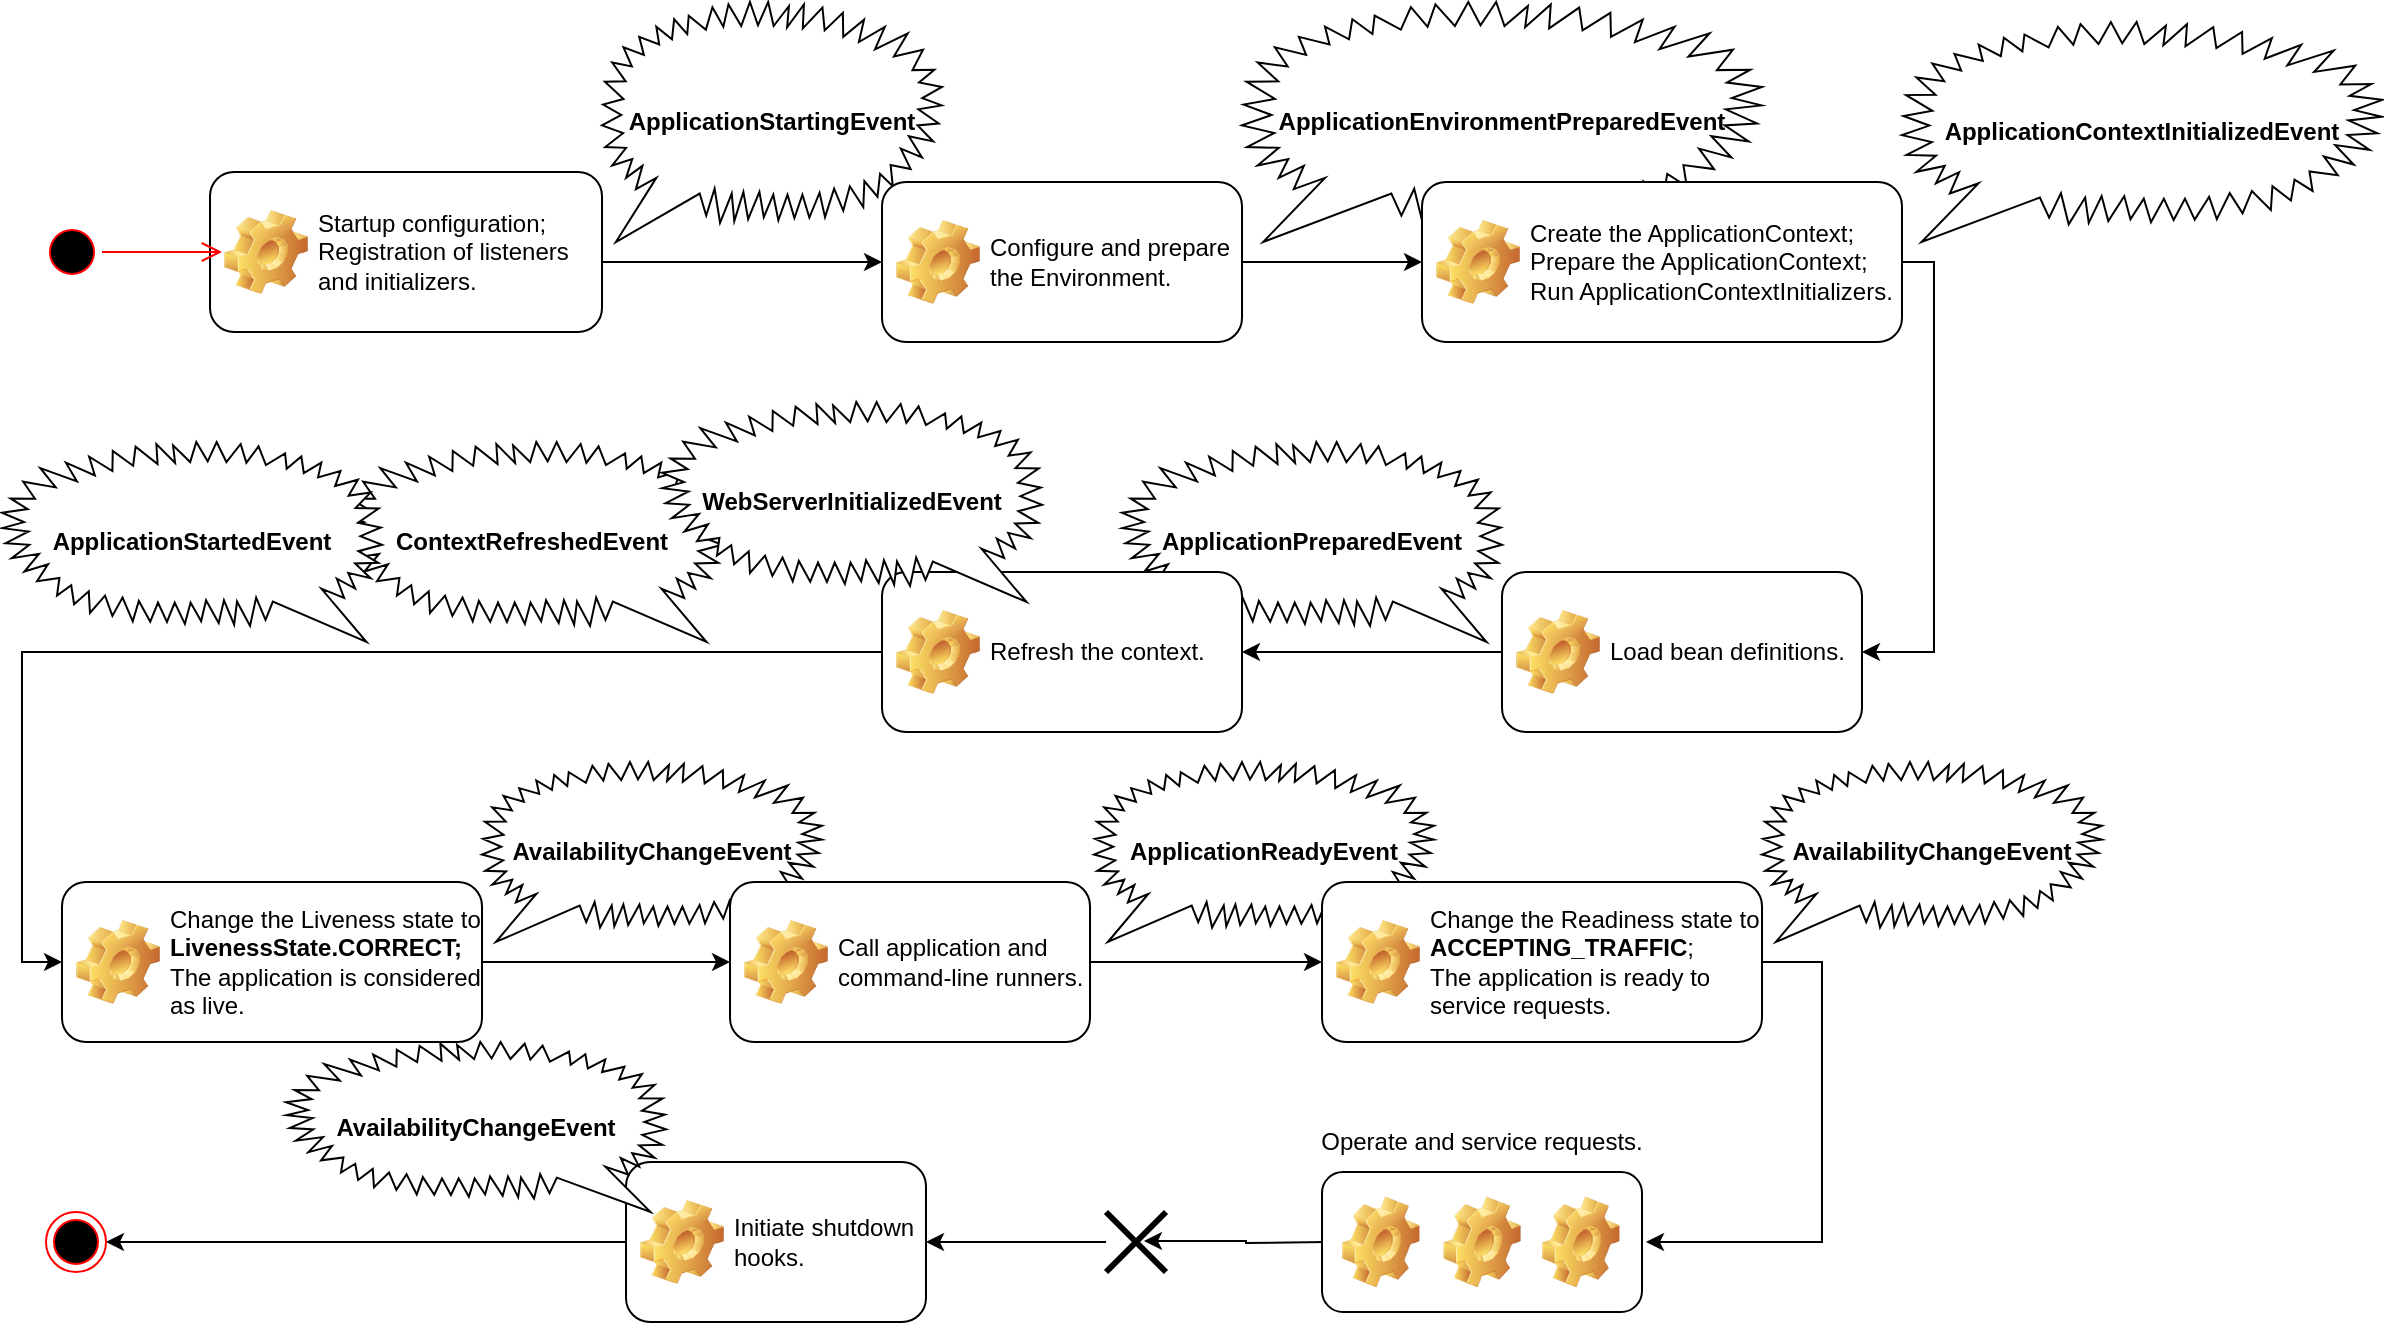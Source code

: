 <mxfile version="14.4.4" type="device"><diagram id="7Yojf1mgJ9g9rPMQE833" name="Page-1"><mxGraphModel dx="2253" dy="842" grid="1" gridSize="10" guides="1" tooltips="1" connect="1" arrows="1" fold="1" page="1" pageScale="1" pageWidth="827" pageHeight="1169" math="0" shadow="0"><root><mxCell id="0"/><mxCell id="1" parent="0"/><mxCell id="-SF9JnWj881WgPp5qdHp-52" value="&lt;b&gt;ApplicationReadyEvent&lt;/b&gt;" style="whiteSpace=wrap;html=1;shape=mxgraph.basic.loud_callout" vertex="1" parent="1"><mxGeometry x="506" y="680" width="170" height="90" as="geometry"/></mxCell><mxCell id="-SF9JnWj881WgPp5qdHp-44" value="&lt;b&gt;ContextRefreshedEvent&lt;/b&gt;" style="whiteSpace=wrap;html=1;shape=mxgraph.basic.loud_callout;flipH=1;" vertex="1" parent="1"><mxGeometry x="130" y="520" width="190" height="100" as="geometry"/></mxCell><mxCell id="-SF9JnWj881WgPp5qdHp-40" value="&lt;b&gt;ApplicationPreparedEvent&lt;/b&gt;" style="whiteSpace=wrap;html=1;shape=mxgraph.basic.loud_callout;flipH=1;" vertex="1" parent="1"><mxGeometry x="520" y="520" width="190" height="100" as="geometry"/></mxCell><mxCell id="-SF9JnWj881WgPp5qdHp-2" value="&lt;b&gt;ApplicationStartingEvent&lt;/b&gt;" style="whiteSpace=wrap;html=1;shape=mxgraph.basic.loud_callout" vertex="1" parent="1"><mxGeometry x="260" y="300" width="170" height="120" as="geometry"/></mxCell><mxCell id="-SF9JnWj881WgPp5qdHp-9" value="" style="endArrow=classic;html=1;exitX=1;exitY=0.5;exitDx=0;exitDy=0;" edge="1" parent="1"><mxGeometry width="50" height="50" relative="1" as="geometry"><mxPoint x="250" y="430" as="sourcePoint"/><mxPoint x="400" y="430" as="targetPoint"/></mxGeometry></mxCell><mxCell id="-SF9JnWj881WgPp5qdHp-21" value="&lt;b&gt;ApplicationEnvironmentPreparedEvent&lt;/b&gt;" style="whiteSpace=wrap;html=1;shape=mxgraph.basic.loud_callout" vertex="1" parent="1"><mxGeometry x="580" y="300" width="260" height="120" as="geometry"/></mxCell><mxCell id="-SF9JnWj881WgPp5qdHp-22" value="" style="endArrow=classic;html=1;" edge="1" parent="1"><mxGeometry width="50" height="50" relative="1" as="geometry"><mxPoint x="550" y="430" as="sourcePoint"/><mxPoint x="670" y="430" as="targetPoint"/></mxGeometry></mxCell><mxCell id="-SF9JnWj881WgPp5qdHp-26" value="&lt;span style=&quot;font-weight: normal ; text-align: center&quot;&gt;Startup configuration;&lt;/span&gt;&lt;br style=&quot;font-weight: normal ; text-align: center&quot;&gt;&lt;span style=&quot;font-weight: normal ; text-align: center&quot;&gt;Registration of listeners and initializers.&lt;/span&gt;" style="label;whiteSpace=wrap;html=1;image=img/clipart/Gear_128x128.png" vertex="1" parent="1"><mxGeometry x="64" y="385" width="196" height="80" as="geometry"/></mxCell><mxCell id="-SF9JnWj881WgPp5qdHp-27" value="" style="ellipse;html=1;shape=startState;fillColor=#000000;strokeColor=#ff0000;" vertex="1" parent="1"><mxGeometry x="-20" y="410" width="30" height="30" as="geometry"/></mxCell><mxCell id="-SF9JnWj881WgPp5qdHp-28" value="" style="edgeStyle=orthogonalEdgeStyle;html=1;verticalAlign=bottom;endArrow=open;endSize=8;strokeColor=#ff0000;" edge="1" source="-SF9JnWj881WgPp5qdHp-27" parent="1"><mxGeometry relative="1" as="geometry"><mxPoint x="70" y="425" as="targetPoint"/></mxGeometry></mxCell><mxCell id="-SF9JnWj881WgPp5qdHp-32" value="&lt;span style=&quot;font-weight: normal ; text-align: center&quot;&gt;Configure and prepare the Environment.&lt;/span&gt;" style="label;whiteSpace=wrap;html=1;image=img/clipart/Gear_128x128.png" vertex="1" parent="1"><mxGeometry x="400" y="390" width="180" height="80" as="geometry"/></mxCell><mxCell id="-SF9JnWj881WgPp5qdHp-37" style="edgeStyle=orthogonalEdgeStyle;rounded=0;orthogonalLoop=1;jettySize=auto;html=1;entryX=1;entryY=0.5;entryDx=0;entryDy=0;" edge="1" parent="1" source="-SF9JnWj881WgPp5qdHp-33" target="-SF9JnWj881WgPp5qdHp-36"><mxGeometry relative="1" as="geometry"><Array as="points"><mxPoint x="926" y="430"/><mxPoint x="926" y="625"/></Array></mxGeometry></mxCell><mxCell id="-SF9JnWj881WgPp5qdHp-33" value="&lt;span style=&quot;font-weight: normal ; text-align: center&quot;&gt;Create the ApplicationContext;&lt;/span&gt;&lt;br style=&quot;font-weight: normal ; text-align: center&quot;&gt;&lt;span style=&quot;font-weight: normal ; text-align: center&quot;&gt;Prepare the ApplicationContext;&lt;/span&gt;&lt;br style=&quot;font-weight: normal ; text-align: center&quot;&gt;&lt;span style=&quot;font-weight: normal ; text-align: center&quot;&gt;Run ApplicationContextInitializers.&lt;/span&gt;" style="label;whiteSpace=wrap;html=1;image=img/clipart/Gear_128x128.png" vertex="1" parent="1"><mxGeometry x="670" y="390" width="240" height="80" as="geometry"/></mxCell><mxCell id="-SF9JnWj881WgPp5qdHp-42" style="edgeStyle=orthogonalEdgeStyle;rounded=0;orthogonalLoop=1;jettySize=auto;html=1;entryX=0;entryY=0.5;entryDx=0;entryDy=0;" edge="1" parent="1" source="-SF9JnWj881WgPp5qdHp-35" target="-SF9JnWj881WgPp5qdHp-41"><mxGeometry relative="1" as="geometry"><mxPoint x="-40" y="730" as="targetPoint"/></mxGeometry></mxCell><mxCell id="-SF9JnWj881WgPp5qdHp-35" value="&lt;span style=&quot;font-weight: normal ; text-align: center&quot;&gt;Refresh the context.&lt;/span&gt;" style="label;whiteSpace=wrap;html=1;image=img/clipart/Gear_128x128.png" vertex="1" parent="1"><mxGeometry x="400" y="585" width="180" height="80" as="geometry"/></mxCell><mxCell id="-SF9JnWj881WgPp5qdHp-39" style="edgeStyle=orthogonalEdgeStyle;rounded=0;orthogonalLoop=1;jettySize=auto;html=1;entryX=1;entryY=0.5;entryDx=0;entryDy=0;" edge="1" parent="1" source="-SF9JnWj881WgPp5qdHp-36" target="-SF9JnWj881WgPp5qdHp-35"><mxGeometry relative="1" as="geometry"/></mxCell><mxCell id="-SF9JnWj881WgPp5qdHp-36" value="&lt;span style=&quot;font-weight: normal ; text-align: center&quot;&gt;Load bean definitions.&lt;br&gt;&lt;/span&gt;" style="label;whiteSpace=wrap;html=1;image=img/clipart/Gear_128x128.png" vertex="1" parent="1"><mxGeometry x="710" y="585" width="180" height="80" as="geometry"/></mxCell><mxCell id="-SF9JnWj881WgPp5qdHp-38" value="&lt;b&gt;ApplicationContextInitializedEvent&lt;/b&gt;" style="whiteSpace=wrap;html=1;shape=mxgraph.basic.loud_callout" vertex="1" parent="1"><mxGeometry x="910" y="310" width="240" height="110" as="geometry"/></mxCell><mxCell id="-SF9JnWj881WgPp5qdHp-48" style="edgeStyle=orthogonalEdgeStyle;rounded=0;orthogonalLoop=1;jettySize=auto;html=1;entryX=0;entryY=0.5;entryDx=0;entryDy=0;" edge="1" parent="1" source="-SF9JnWj881WgPp5qdHp-41" target="-SF9JnWj881WgPp5qdHp-47"><mxGeometry relative="1" as="geometry"/></mxCell><mxCell id="-SF9JnWj881WgPp5qdHp-41" value="&lt;span style=&quot;font-weight: normal ; text-align: center&quot;&gt;Change the Liveness state to &lt;/span&gt;&lt;span style=&quot;text-align: center&quot;&gt;LivenessState.CORRECT;&lt;br&gt;&lt;span style=&quot;font-weight: normal&quot;&gt;The application is considered as live.&lt;/span&gt;&lt;br&gt;&lt;/span&gt;" style="label;whiteSpace=wrap;html=1;image=img/clipart/Gear_128x128.png" vertex="1" parent="1"><mxGeometry x="-10" y="740" width="210" height="80" as="geometry"/></mxCell><mxCell id="-SF9JnWj881WgPp5qdHp-45" value="&lt;b&gt;ApplicationStartedEvent&lt;/b&gt;" style="whiteSpace=wrap;html=1;shape=mxgraph.basic.loud_callout;flipH=1;" vertex="1" parent="1"><mxGeometry x="-40" y="520" width="190" height="100" as="geometry"/></mxCell><mxCell id="-SF9JnWj881WgPp5qdHp-46" value="&lt;b&gt;AvailabilityChangeEvent&lt;/b&gt;" style="whiteSpace=wrap;html=1;shape=mxgraph.basic.loud_callout" vertex="1" parent="1"><mxGeometry x="200" y="680" width="170" height="90" as="geometry"/></mxCell><mxCell id="-SF9JnWj881WgPp5qdHp-51" style="edgeStyle=orthogonalEdgeStyle;rounded=0;orthogonalLoop=1;jettySize=auto;html=1;entryX=0;entryY=0.5;entryDx=0;entryDy=0;" edge="1" parent="1" source="-SF9JnWj881WgPp5qdHp-47" target="-SF9JnWj881WgPp5qdHp-49"><mxGeometry relative="1" as="geometry"/></mxCell><mxCell id="-SF9JnWj881WgPp5qdHp-47" value="&lt;span style=&quot;font-weight: normal&quot;&gt;Call application and command-line runners.&lt;/span&gt;" style="label;whiteSpace=wrap;html=1;image=img/clipart/Gear_128x128.png" vertex="1" parent="1"><mxGeometry x="324" y="740" width="180" height="80" as="geometry"/></mxCell><mxCell id="-SF9JnWj881WgPp5qdHp-67" style="edgeStyle=orthogonalEdgeStyle;rounded=0;orthogonalLoop=1;jettySize=auto;html=1;entryX=1;entryY=0.5;entryDx=0;entryDy=0;" edge="1" parent="1" source="-SF9JnWj881WgPp5qdHp-49"><mxGeometry relative="1" as="geometry"><mxPoint x="782" y="920" as="targetPoint"/><Array as="points"><mxPoint x="870" y="780"/><mxPoint x="870" y="920"/></Array></mxGeometry></mxCell><mxCell id="-SF9JnWj881WgPp5qdHp-49" value="&lt;span style=&quot;font-weight: normal&quot;&gt;Change the Readiness state to &lt;/span&gt;ACCEPTING_TRAFFIC&lt;span style=&quot;font-weight: normal&quot;&gt;;&lt;br&gt;The application is ready to service requests.&lt;br&gt;&lt;/span&gt;" style="label;whiteSpace=wrap;html=1;image=img/clipart/Gear_128x128.png" vertex="1" parent="1"><mxGeometry x="620" y="740" width="220" height="80" as="geometry"/></mxCell><mxCell id="-SF9JnWj881WgPp5qdHp-43" value="&lt;b&gt;WebServerInitializedEvent&lt;/b&gt;" style="whiteSpace=wrap;html=1;shape=mxgraph.basic.loud_callout;flipH=1;" vertex="1" parent="1"><mxGeometry x="290" y="500" width="190" height="100" as="geometry"/></mxCell><mxCell id="-SF9JnWj881WgPp5qdHp-60" style="edgeStyle=orthogonalEdgeStyle;rounded=0;orthogonalLoop=1;jettySize=auto;html=1;entryX=0.633;entryY=0.483;entryDx=0;entryDy=0;entryPerimeter=0;" edge="1" parent="1" target="-SF9JnWj881WgPp5qdHp-59"><mxGeometry relative="1" as="geometry"><mxPoint x="622" y="920" as="sourcePoint"/></mxGeometry></mxCell><mxCell id="-SF9JnWj881WgPp5qdHp-55" value="&lt;b&gt;AvailabilityChangeEvent&lt;/b&gt;" style="whiteSpace=wrap;html=1;shape=mxgraph.basic.loud_callout" vertex="1" parent="1"><mxGeometry x="840" y="680" width="170" height="90" as="geometry"/></mxCell><mxCell id="-SF9JnWj881WgPp5qdHp-58" value="Operate and service requests." style="text;html=1;strokeColor=none;fillColor=none;align=center;verticalAlign=middle;whiteSpace=wrap;rounded=0;" vertex="1" parent="1"><mxGeometry x="617" y="854" width="166" height="31" as="geometry"/></mxCell><mxCell id="-SF9JnWj881WgPp5qdHp-62" style="edgeStyle=orthogonalEdgeStyle;rounded=0;orthogonalLoop=1;jettySize=auto;html=1;entryX=1;entryY=0.5;entryDx=0;entryDy=0;" edge="1" parent="1" source="-SF9JnWj881WgPp5qdHp-59" target="-SF9JnWj881WgPp5qdHp-61"><mxGeometry relative="1" as="geometry"/></mxCell><mxCell id="-SF9JnWj881WgPp5qdHp-59" value="" style="shape=umlDestroy;whiteSpace=wrap;html=1;strokeWidth=3;" vertex="1" parent="1"><mxGeometry x="512" y="905" width="30" height="30" as="geometry"/></mxCell><mxCell id="-SF9JnWj881WgPp5qdHp-66" style="edgeStyle=orthogonalEdgeStyle;rounded=0;orthogonalLoop=1;jettySize=auto;html=1;" edge="1" parent="1" source="-SF9JnWj881WgPp5qdHp-61" target="-SF9JnWj881WgPp5qdHp-65"><mxGeometry relative="1" as="geometry"/></mxCell><mxCell id="-SF9JnWj881WgPp5qdHp-61" value="&lt;span style=&quot;font-weight: normal&quot;&gt;Initiate shutdown hooks.&lt;/span&gt;" style="label;whiteSpace=wrap;html=1;image=img/clipart/Gear_128x128.png" vertex="1" parent="1"><mxGeometry x="272" y="880" width="150" height="80" as="geometry"/></mxCell><mxCell id="-SF9JnWj881WgPp5qdHp-65" value="" style="ellipse;html=1;shape=endState;fillColor=#000000;strokeColor=#ff0000;" vertex="1" parent="1"><mxGeometry x="-18" y="905" width="30" height="30" as="geometry"/></mxCell><mxCell id="-SF9JnWj881WgPp5qdHp-64" value="&lt;b&gt;AvailabilityChangeEvent&lt;/b&gt;" style="whiteSpace=wrap;html=1;shape=mxgraph.basic.loud_callout;flipH=1;" vertex="1" parent="1"><mxGeometry x="102" y="820" width="190" height="85" as="geometry"/></mxCell><mxCell id="-SF9JnWj881WgPp5qdHp-76" value="" style="group" vertex="1" connectable="0" parent="1"><mxGeometry x="620" y="885" width="160" height="70" as="geometry"/></mxCell><mxCell id="-SF9JnWj881WgPp5qdHp-71" value="" style="rounded=1;whiteSpace=wrap;html=1;" vertex="1" parent="-SF9JnWj881WgPp5qdHp-76"><mxGeometry width="160" height="70" as="geometry"/></mxCell><mxCell id="-SF9JnWj881WgPp5qdHp-72" value="" style="shape=image;html=1;verticalLabelPosition=bottom;verticalAlign=top;imageAspect=1;aspect=fixed;image=img/clipart/Gear_128x128.png" vertex="1" parent="-SF9JnWj881WgPp5qdHp-76"><mxGeometry x="10" y="12.25" width="38.79" height="45.5" as="geometry"/></mxCell><mxCell id="-SF9JnWj881WgPp5qdHp-73" value="" style="shape=image;html=1;verticalLabelPosition=bottom;verticalAlign=top;imageAspect=1;aspect=fixed;image=img/clipart/Gear_128x128.png" vertex="1" parent="-SF9JnWj881WgPp5qdHp-76"><mxGeometry x="60.61" y="12.25" width="38.79" height="45.5" as="geometry"/></mxCell><mxCell id="-SF9JnWj881WgPp5qdHp-75" value="" style="shape=image;html=1;verticalLabelPosition=bottom;verticalAlign=top;imageAspect=1;aspect=fixed;image=img/clipart/Gear_128x128.png" vertex="1" parent="-SF9JnWj881WgPp5qdHp-76"><mxGeometry x="110" y="12.25" width="38.79" height="45.5" as="geometry"/></mxCell></root></mxGraphModel></diagram></mxfile>